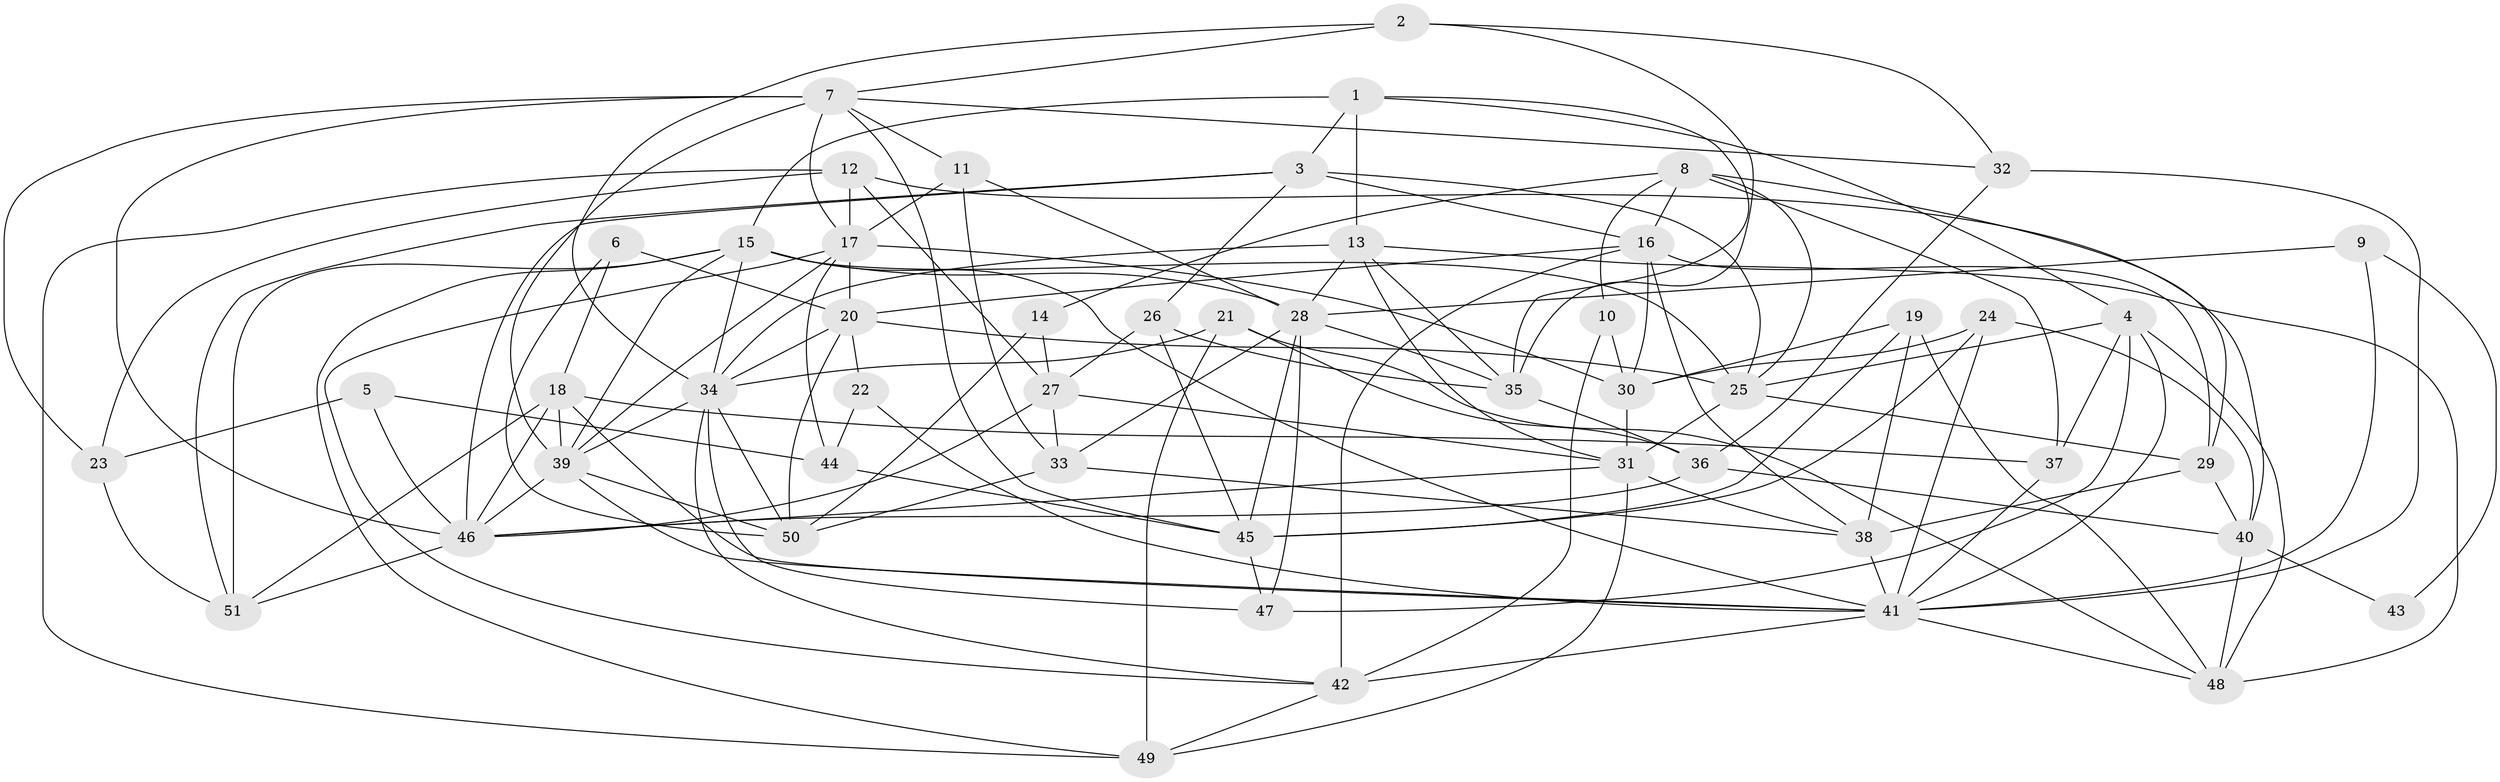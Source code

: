 // original degree distribution, {4: 0.2376237623762376, 7: 0.07920792079207921, 5: 0.15841584158415842, 6: 0.0891089108910891, 2: 0.13861386138613863, 3: 0.297029702970297}
// Generated by graph-tools (version 1.1) at 2025/02/03/09/25 03:02:15]
// undirected, 51 vertices, 141 edges
graph export_dot {
graph [start="1"]
  node [color=gray90,style=filled];
  1;
  2;
  3;
  4;
  5;
  6;
  7;
  8;
  9;
  10;
  11;
  12;
  13;
  14;
  15;
  16;
  17;
  18;
  19;
  20;
  21;
  22;
  23;
  24;
  25;
  26;
  27;
  28;
  29;
  30;
  31;
  32;
  33;
  34;
  35;
  36;
  37;
  38;
  39;
  40;
  41;
  42;
  43;
  44;
  45;
  46;
  47;
  48;
  49;
  50;
  51;
  1 -- 3 [weight=1.0];
  1 -- 4 [weight=1.0];
  1 -- 13 [weight=1.0];
  1 -- 15 [weight=1.0];
  1 -- 35 [weight=1.0];
  2 -- 7 [weight=1.0];
  2 -- 32 [weight=1.0];
  2 -- 34 [weight=1.0];
  2 -- 35 [weight=1.0];
  3 -- 16 [weight=1.0];
  3 -- 25 [weight=1.0];
  3 -- 26 [weight=1.0];
  3 -- 46 [weight=1.0];
  3 -- 51 [weight=1.0];
  4 -- 25 [weight=1.0];
  4 -- 37 [weight=1.0];
  4 -- 41 [weight=2.0];
  4 -- 47 [weight=1.0];
  4 -- 48 [weight=1.0];
  5 -- 23 [weight=1.0];
  5 -- 44 [weight=1.0];
  5 -- 46 [weight=1.0];
  6 -- 18 [weight=2.0];
  6 -- 20 [weight=1.0];
  6 -- 50 [weight=1.0];
  7 -- 11 [weight=1.0];
  7 -- 17 [weight=1.0];
  7 -- 23 [weight=1.0];
  7 -- 32 [weight=1.0];
  7 -- 39 [weight=1.0];
  7 -- 45 [weight=1.0];
  7 -- 46 [weight=1.0];
  8 -- 10 [weight=1.0];
  8 -- 14 [weight=1.0];
  8 -- 16 [weight=1.0];
  8 -- 25 [weight=2.0];
  8 -- 29 [weight=1.0];
  8 -- 37 [weight=2.0];
  9 -- 28 [weight=1.0];
  9 -- 41 [weight=1.0];
  9 -- 43 [weight=1.0];
  10 -- 30 [weight=1.0];
  10 -- 42 [weight=2.0];
  11 -- 17 [weight=1.0];
  11 -- 28 [weight=1.0];
  11 -- 33 [weight=1.0];
  12 -- 17 [weight=1.0];
  12 -- 23 [weight=1.0];
  12 -- 27 [weight=1.0];
  12 -- 40 [weight=1.0];
  12 -- 49 [weight=1.0];
  13 -- 28 [weight=1.0];
  13 -- 31 [weight=1.0];
  13 -- 34 [weight=1.0];
  13 -- 35 [weight=1.0];
  13 -- 48 [weight=1.0];
  14 -- 27 [weight=1.0];
  14 -- 50 [weight=1.0];
  15 -- 25 [weight=1.0];
  15 -- 28 [weight=1.0];
  15 -- 34 [weight=1.0];
  15 -- 39 [weight=1.0];
  15 -- 41 [weight=1.0];
  15 -- 49 [weight=1.0];
  15 -- 51 [weight=1.0];
  16 -- 20 [weight=1.0];
  16 -- 29 [weight=1.0];
  16 -- 30 [weight=1.0];
  16 -- 38 [weight=1.0];
  16 -- 42 [weight=1.0];
  17 -- 20 [weight=1.0];
  17 -- 30 [weight=2.0];
  17 -- 39 [weight=1.0];
  17 -- 42 [weight=1.0];
  17 -- 44 [weight=1.0];
  18 -- 37 [weight=1.0];
  18 -- 39 [weight=2.0];
  18 -- 41 [weight=1.0];
  18 -- 46 [weight=1.0];
  18 -- 51 [weight=1.0];
  19 -- 30 [weight=1.0];
  19 -- 38 [weight=1.0];
  19 -- 45 [weight=1.0];
  19 -- 48 [weight=1.0];
  20 -- 22 [weight=1.0];
  20 -- 25 [weight=1.0];
  20 -- 34 [weight=1.0];
  20 -- 50 [weight=1.0];
  21 -- 34 [weight=1.0];
  21 -- 36 [weight=1.0];
  21 -- 48 [weight=1.0];
  21 -- 49 [weight=1.0];
  22 -- 41 [weight=1.0];
  22 -- 44 [weight=1.0];
  23 -- 51 [weight=1.0];
  24 -- 30 [weight=1.0];
  24 -- 40 [weight=1.0];
  24 -- 41 [weight=1.0];
  24 -- 45 [weight=1.0];
  25 -- 29 [weight=1.0];
  25 -- 31 [weight=1.0];
  26 -- 27 [weight=1.0];
  26 -- 35 [weight=1.0];
  26 -- 45 [weight=1.0];
  27 -- 31 [weight=1.0];
  27 -- 33 [weight=1.0];
  27 -- 46 [weight=1.0];
  28 -- 33 [weight=1.0];
  28 -- 35 [weight=1.0];
  28 -- 45 [weight=1.0];
  28 -- 47 [weight=1.0];
  29 -- 38 [weight=1.0];
  29 -- 40 [weight=1.0];
  30 -- 31 [weight=1.0];
  31 -- 38 [weight=1.0];
  31 -- 46 [weight=1.0];
  31 -- 49 [weight=1.0];
  32 -- 36 [weight=1.0];
  32 -- 41 [weight=1.0];
  33 -- 38 [weight=1.0];
  33 -- 50 [weight=1.0];
  34 -- 39 [weight=1.0];
  34 -- 42 [weight=1.0];
  34 -- 47 [weight=1.0];
  34 -- 50 [weight=1.0];
  35 -- 36 [weight=1.0];
  36 -- 40 [weight=1.0];
  36 -- 46 [weight=1.0];
  37 -- 41 [weight=1.0];
  38 -- 41 [weight=2.0];
  39 -- 41 [weight=1.0];
  39 -- 46 [weight=1.0];
  39 -- 50 [weight=1.0];
  40 -- 43 [weight=2.0];
  40 -- 48 [weight=1.0];
  41 -- 42 [weight=1.0];
  41 -- 48 [weight=1.0];
  42 -- 49 [weight=1.0];
  44 -- 45 [weight=1.0];
  45 -- 47 [weight=1.0];
  46 -- 51 [weight=1.0];
}
